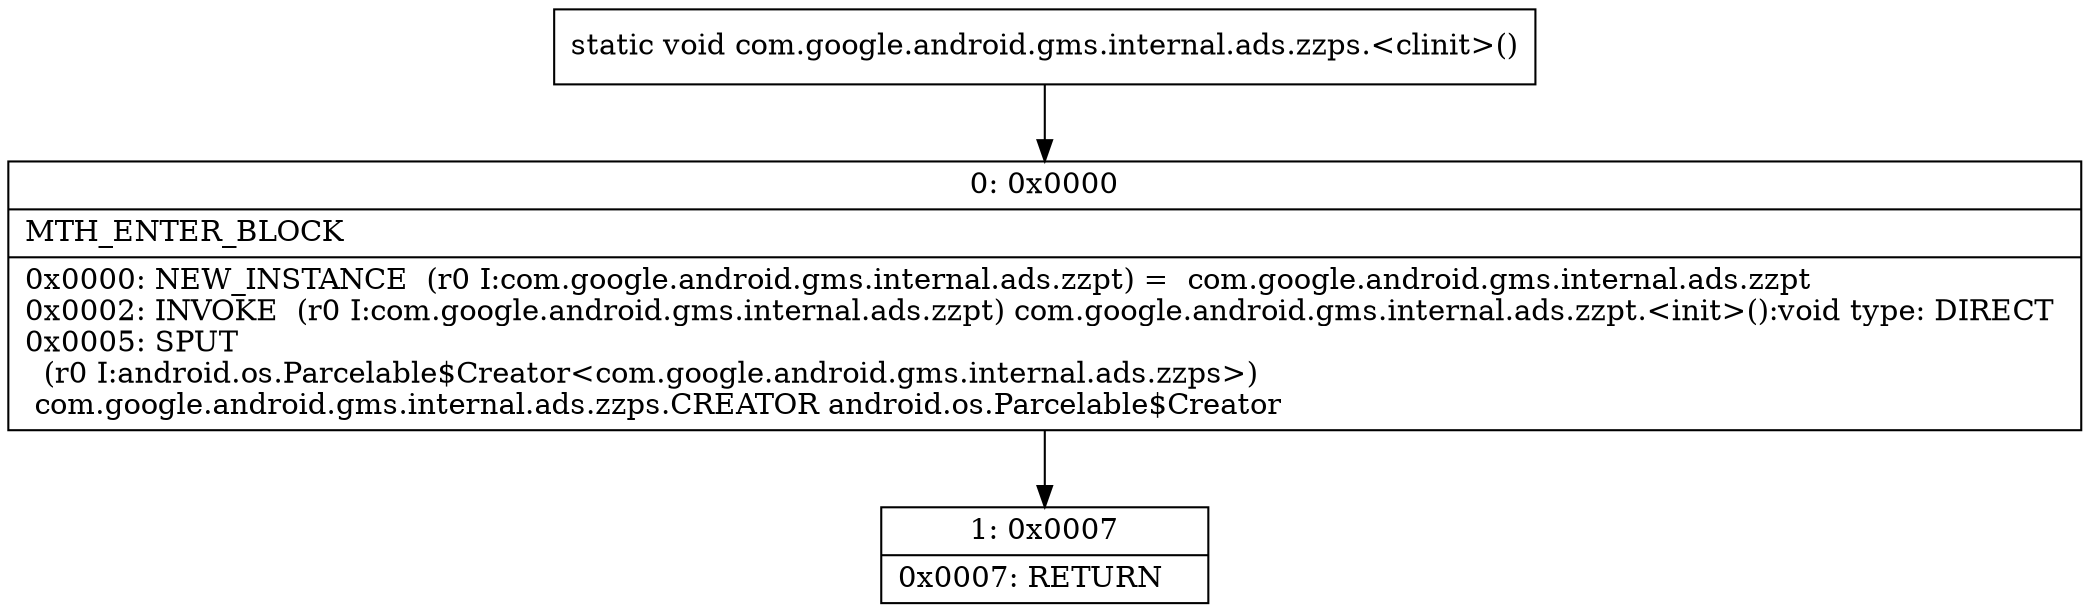 digraph "CFG forcom.google.android.gms.internal.ads.zzps.\<clinit\>()V" {
Node_0 [shape=record,label="{0\:\ 0x0000|MTH_ENTER_BLOCK\l|0x0000: NEW_INSTANCE  (r0 I:com.google.android.gms.internal.ads.zzpt) =  com.google.android.gms.internal.ads.zzpt \l0x0002: INVOKE  (r0 I:com.google.android.gms.internal.ads.zzpt) com.google.android.gms.internal.ads.zzpt.\<init\>():void type: DIRECT \l0x0005: SPUT  \l  (r0 I:android.os.Parcelable$Creator\<com.google.android.gms.internal.ads.zzps\>)\l com.google.android.gms.internal.ads.zzps.CREATOR android.os.Parcelable$Creator \l}"];
Node_1 [shape=record,label="{1\:\ 0x0007|0x0007: RETURN   \l}"];
MethodNode[shape=record,label="{static void com.google.android.gms.internal.ads.zzps.\<clinit\>() }"];
MethodNode -> Node_0;
Node_0 -> Node_1;
}

